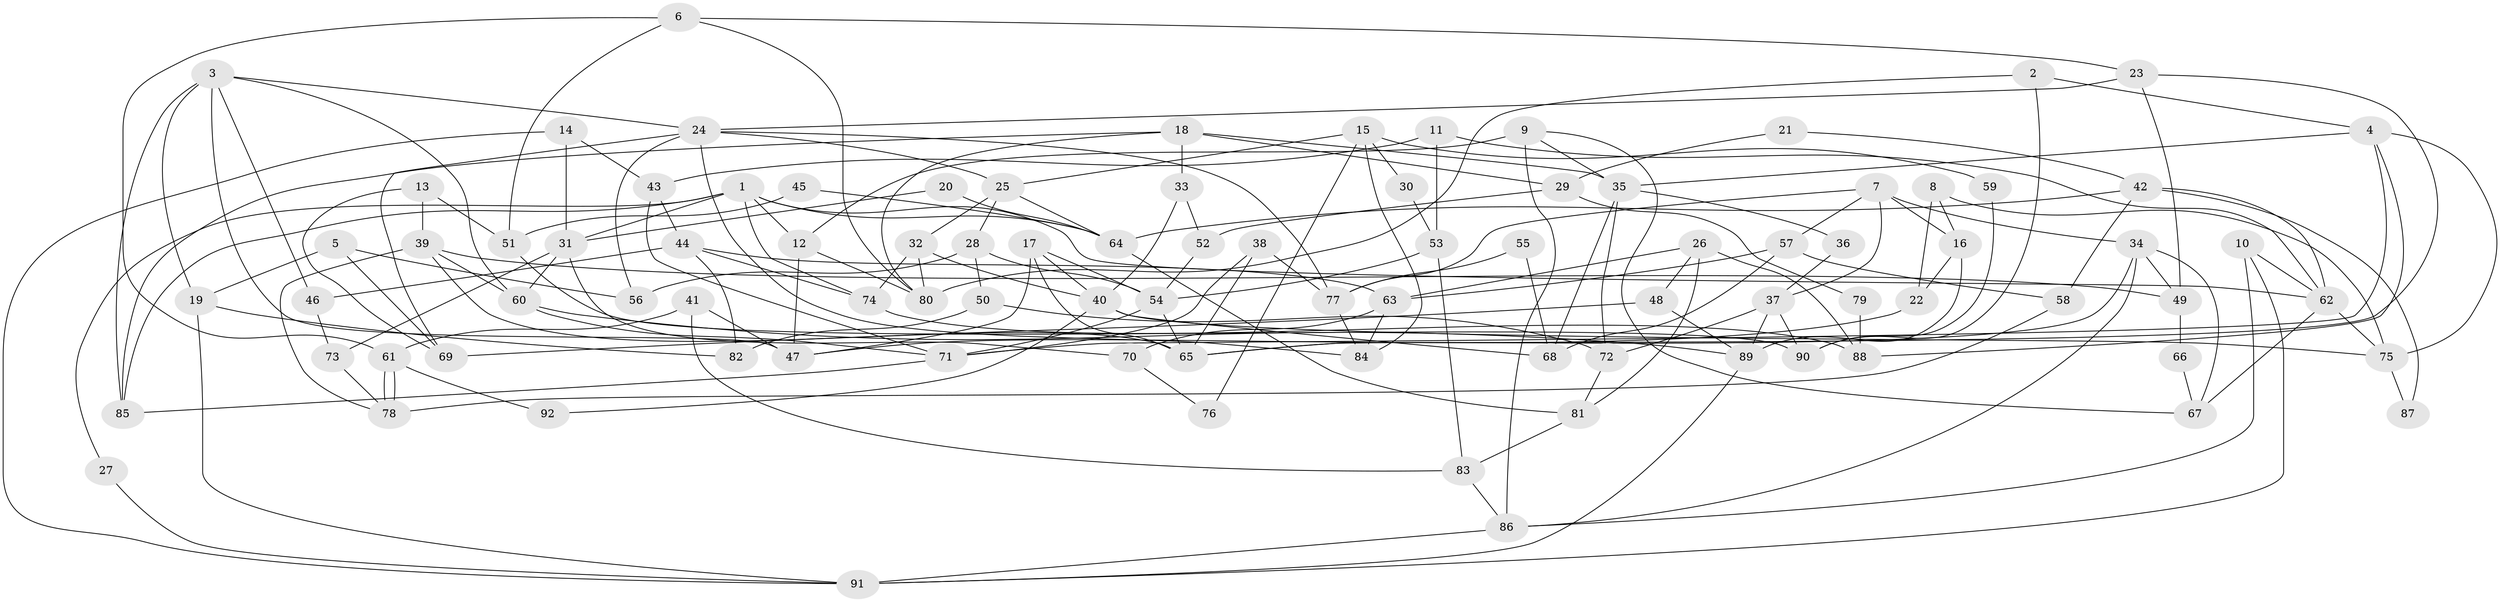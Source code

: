 // Generated by graph-tools (version 1.1) at 2025/26/03/09/25 03:26:18]
// undirected, 92 vertices, 184 edges
graph export_dot {
graph [start="1"]
  node [color=gray90,style=filled];
  1;
  2;
  3;
  4;
  5;
  6;
  7;
  8;
  9;
  10;
  11;
  12;
  13;
  14;
  15;
  16;
  17;
  18;
  19;
  20;
  21;
  22;
  23;
  24;
  25;
  26;
  27;
  28;
  29;
  30;
  31;
  32;
  33;
  34;
  35;
  36;
  37;
  38;
  39;
  40;
  41;
  42;
  43;
  44;
  45;
  46;
  47;
  48;
  49;
  50;
  51;
  52;
  53;
  54;
  55;
  56;
  57;
  58;
  59;
  60;
  61;
  62;
  63;
  64;
  65;
  66;
  67;
  68;
  69;
  70;
  71;
  72;
  73;
  74;
  75;
  76;
  77;
  78;
  79;
  80;
  81;
  82;
  83;
  84;
  85;
  86;
  87;
  88;
  89;
  90;
  91;
  92;
  1 -- 85;
  1 -- 62;
  1 -- 12;
  1 -- 27;
  1 -- 31;
  1 -- 64;
  1 -- 74;
  2 -- 80;
  2 -- 4;
  2 -- 90;
  3 -- 47;
  3 -- 46;
  3 -- 19;
  3 -- 24;
  3 -- 60;
  3 -- 85;
  4 -- 35;
  4 -- 71;
  4 -- 75;
  4 -- 88;
  5 -- 69;
  5 -- 56;
  5 -- 19;
  6 -- 23;
  6 -- 80;
  6 -- 51;
  6 -- 61;
  7 -- 77;
  7 -- 34;
  7 -- 16;
  7 -- 37;
  7 -- 57;
  8 -- 16;
  8 -- 75;
  8 -- 22;
  9 -- 35;
  9 -- 86;
  9 -- 12;
  9 -- 67;
  10 -- 91;
  10 -- 86;
  10 -- 62;
  11 -- 53;
  11 -- 62;
  11 -- 43;
  12 -- 47;
  12 -- 80;
  13 -- 69;
  13 -- 39;
  13 -- 51;
  14 -- 91;
  14 -- 31;
  14 -- 43;
  15 -- 84;
  15 -- 25;
  15 -- 30;
  15 -- 59;
  15 -- 76;
  16 -- 22;
  16 -- 89;
  17 -- 65;
  17 -- 54;
  17 -- 40;
  17 -- 47;
  18 -- 35;
  18 -- 85;
  18 -- 29;
  18 -- 33;
  18 -- 80;
  19 -- 82;
  19 -- 91;
  20 -- 64;
  20 -- 31;
  21 -- 42;
  21 -- 29;
  22 -- 47;
  23 -- 65;
  23 -- 24;
  23 -- 49;
  24 -- 25;
  24 -- 56;
  24 -- 69;
  24 -- 77;
  24 -- 84;
  25 -- 32;
  25 -- 64;
  25 -- 28;
  26 -- 81;
  26 -- 88;
  26 -- 48;
  26 -- 63;
  27 -- 91;
  28 -- 54;
  28 -- 50;
  28 -- 56;
  29 -- 52;
  29 -- 79;
  30 -- 53;
  31 -- 60;
  31 -- 70;
  31 -- 73;
  32 -- 80;
  32 -- 40;
  32 -- 74;
  33 -- 40;
  33 -- 52;
  34 -- 67;
  34 -- 65;
  34 -- 49;
  34 -- 86;
  35 -- 72;
  35 -- 68;
  35 -- 36;
  36 -- 37;
  37 -- 90;
  37 -- 72;
  37 -- 89;
  38 -- 77;
  38 -- 71;
  38 -- 65;
  39 -- 60;
  39 -- 49;
  39 -- 65;
  39 -- 78;
  40 -- 75;
  40 -- 68;
  40 -- 92;
  41 -- 47;
  41 -- 61;
  41 -- 83;
  42 -- 64;
  42 -- 58;
  42 -- 62;
  42 -- 87;
  43 -- 44;
  43 -- 71;
  44 -- 74;
  44 -- 46;
  44 -- 63;
  44 -- 82;
  45 -- 51;
  45 -- 64;
  46 -- 73;
  48 -- 89;
  48 -- 69;
  49 -- 66;
  50 -- 82;
  50 -- 72;
  51 -- 90;
  52 -- 54;
  53 -- 83;
  53 -- 54;
  54 -- 71;
  54 -- 65;
  55 -- 77;
  55 -- 68;
  57 -- 63;
  57 -- 58;
  57 -- 68;
  58 -- 78;
  59 -- 90;
  60 -- 89;
  60 -- 71;
  61 -- 78;
  61 -- 78;
  61 -- 92;
  62 -- 67;
  62 -- 75;
  63 -- 70;
  63 -- 84;
  64 -- 81;
  66 -- 67;
  70 -- 76;
  71 -- 85;
  72 -- 81;
  73 -- 78;
  74 -- 88;
  75 -- 87;
  77 -- 84;
  79 -- 88;
  81 -- 83;
  83 -- 86;
  86 -- 91;
  89 -- 91;
}
